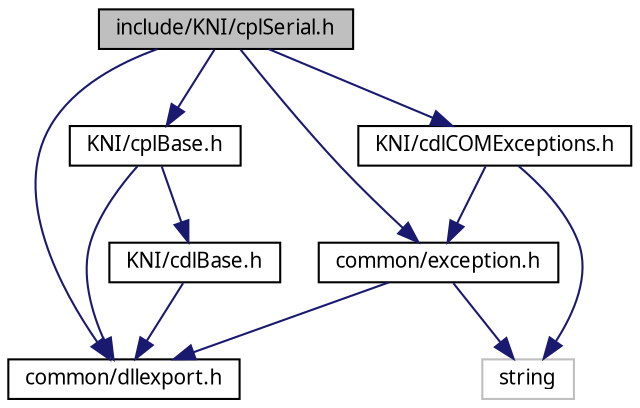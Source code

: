 digraph G
{
  edge [fontname="FreeSans.ttf",fontsize=10,labelfontname="FreeSans.ttf",labelfontsize=10];
  node [fontname="FreeSans.ttf",fontsize=10,shape=record];
  Node1 [label="include/KNI/cplSerial.h",height=0.2,width=0.4,color="black", fillcolor="grey75", style="filled" fontcolor="black"];
  Node1 -> Node2 [color="midnightblue",fontsize=10,style="solid",fontname="FreeSans.ttf"];
  Node2 [label="common/dllexport.h",height=0.2,width=0.4,color="black", fillcolor="white", style="filled",URL="$dllexport_8h.html"];
  Node1 -> Node3 [color="midnightblue",fontsize=10,style="solid",fontname="FreeSans.ttf"];
  Node3 [label="common/exception.h",height=0.2,width=0.4,color="black", fillcolor="white", style="filled",URL="$exception_8h.html"];
  Node3 -> Node4 [color="midnightblue",fontsize=10,style="solid",fontname="FreeSans.ttf"];
  Node4 [label="string",height=0.2,width=0.4,color="grey75", fillcolor="white", style="filled"];
  Node3 -> Node2 [color="midnightblue",fontsize=10,style="solid",fontname="FreeSans.ttf"];
  Node1 -> Node5 [color="midnightblue",fontsize=10,style="solid",fontname="FreeSans.ttf"];
  Node5 [label="KNI/cplBase.h",height=0.2,width=0.4,color="black", fillcolor="white", style="filled",URL="$cplBase_8h.html"];
  Node5 -> Node2 [color="midnightblue",fontsize=10,style="solid",fontname="FreeSans.ttf"];
  Node5 -> Node6 [color="midnightblue",fontsize=10,style="solid",fontname="FreeSans.ttf"];
  Node6 [label="KNI/cdlBase.h",height=0.2,width=0.4,color="black", fillcolor="white", style="filled",URL="$cdlBase_8h.html"];
  Node6 -> Node2 [color="midnightblue",fontsize=10,style="solid",fontname="FreeSans.ttf"];
  Node1 -> Node7 [color="midnightblue",fontsize=10,style="solid",fontname="FreeSans.ttf"];
  Node7 [label="KNI/cdlCOMExceptions.h",height=0.2,width=0.4,color="black", fillcolor="white", style="filled",URL="$cdlCOMExceptions_8h.html"];
  Node7 -> Node3 [color="midnightblue",fontsize=10,style="solid",fontname="FreeSans.ttf"];
  Node7 -> Node4 [color="midnightblue",fontsize=10,style="solid",fontname="FreeSans.ttf"];
}
